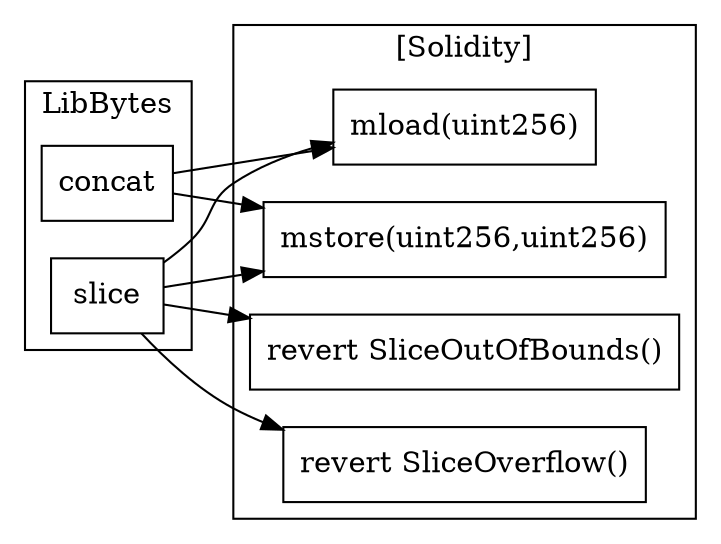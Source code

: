 strict digraph {
rankdir="LR"
node [shape=box]
subgraph cluster_65_LibBytes {
label = "LibBytes"
"65_concat" [label="concat"]
"65_slice" [label="slice"]
}subgraph cluster_solidity {
label = "[Solidity]"
"revert SliceOutOfBounds()" 
"mload(uint256)" 
"mstore(uint256,uint256)" 
"revert SliceOverflow()" 
"65_concat" -> "mload(uint256)"
"65_slice" -> "mstore(uint256,uint256)"
"65_slice" -> "revert SliceOverflow()"
"65_slice" -> "mload(uint256)"
"65_concat" -> "mstore(uint256,uint256)"
"65_slice" -> "revert SliceOutOfBounds()"
}
}